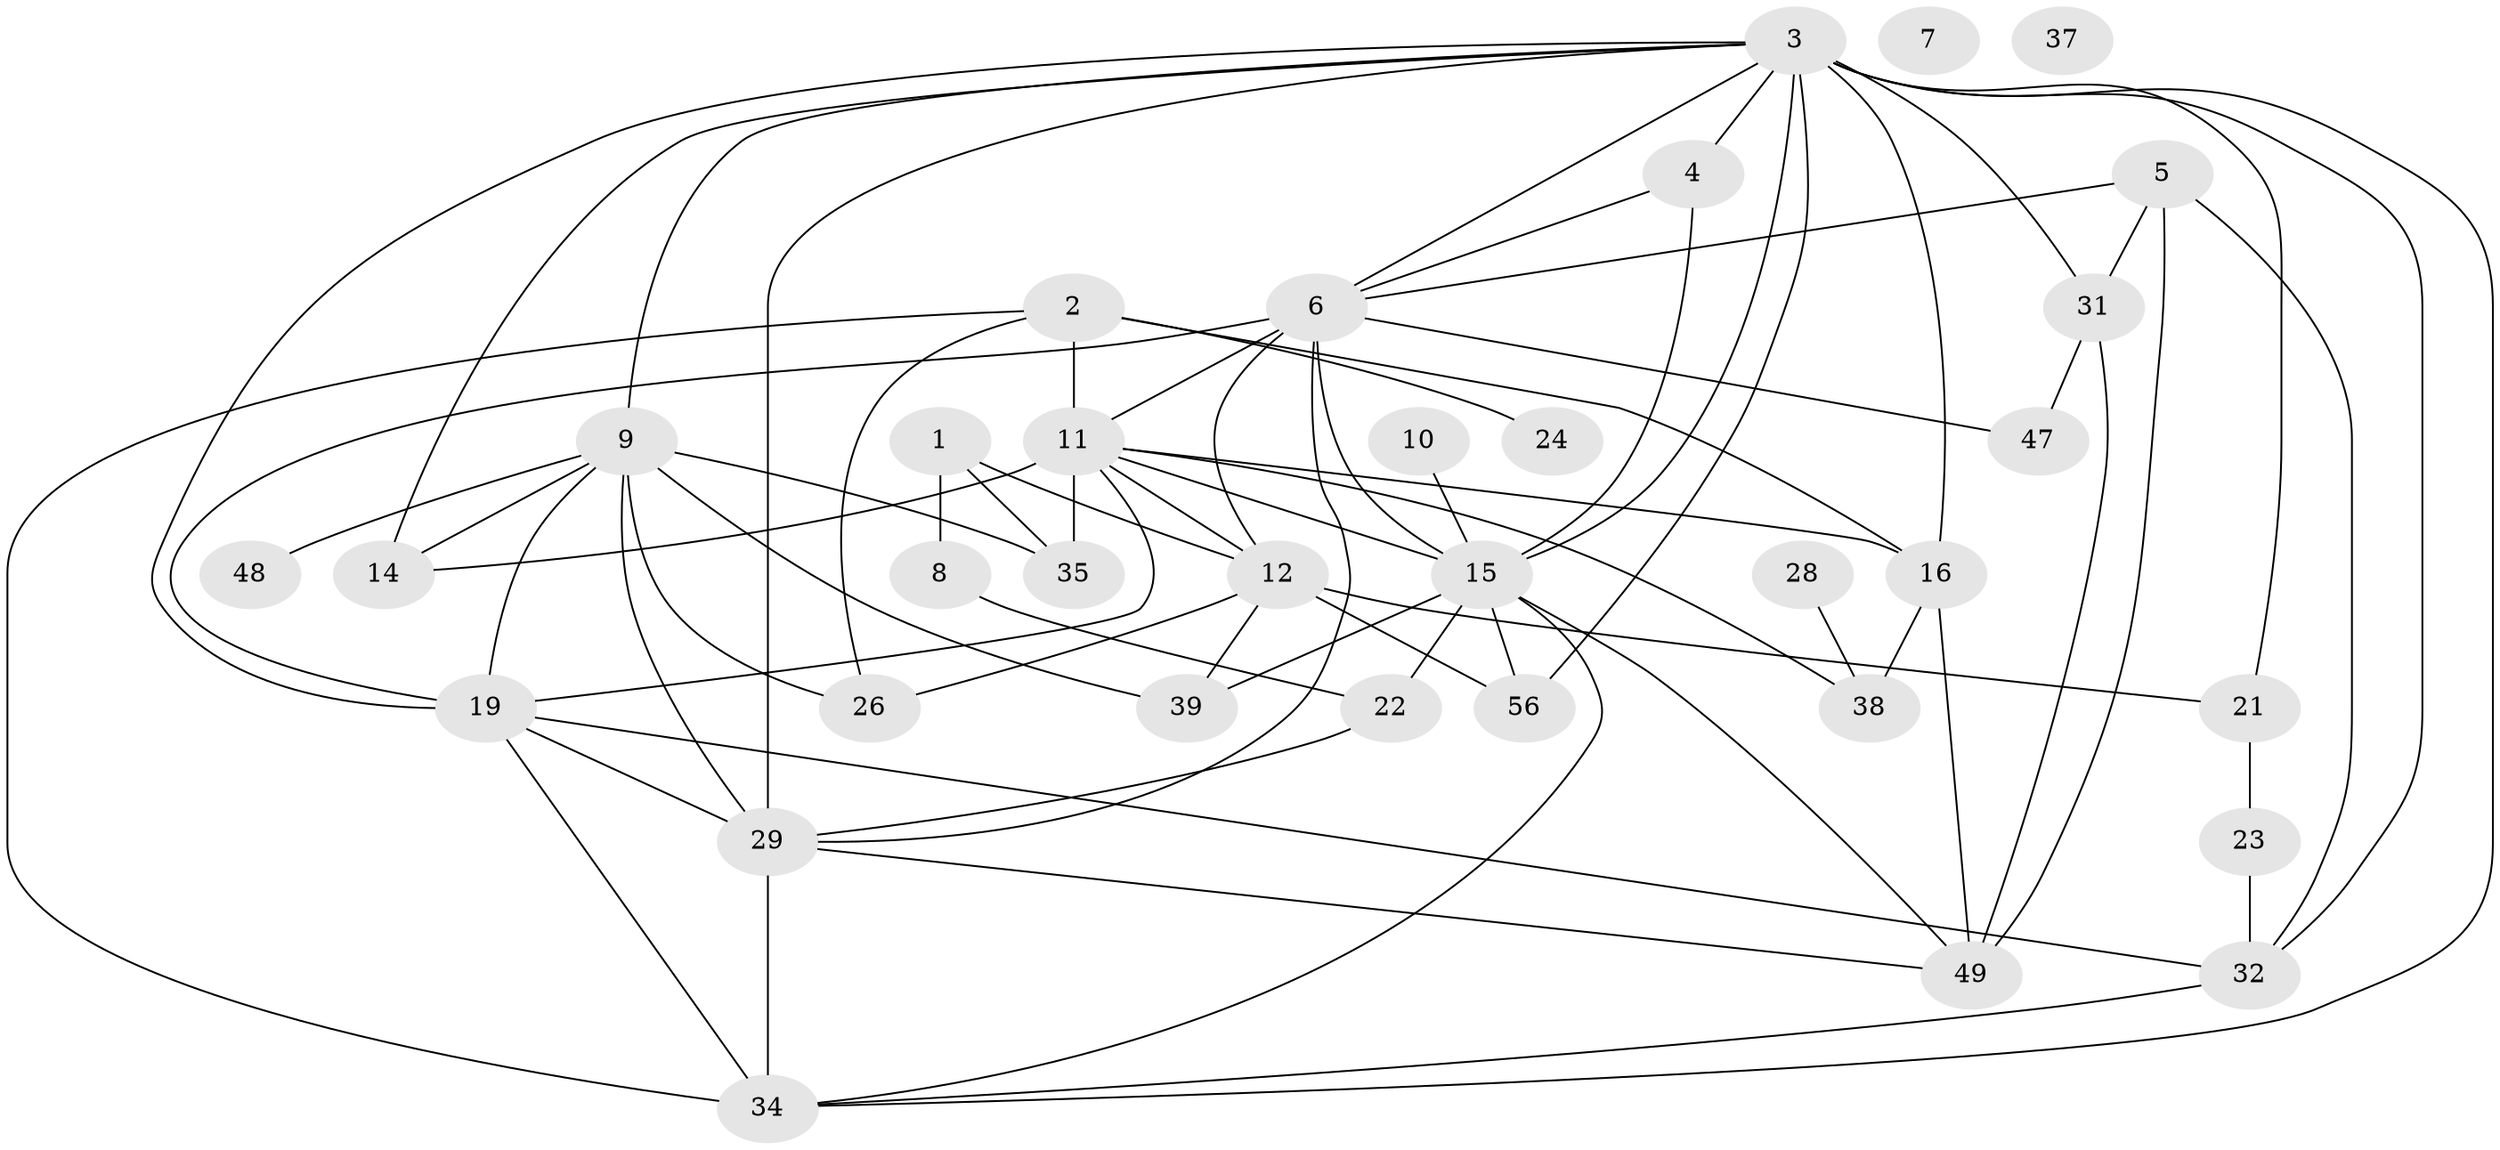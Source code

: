 // original degree distribution, {4: 0.27941176470588236, 3: 0.20588235294117646, 1: 0.10294117647058823, 0: 0.029411764705882353, 2: 0.08823529411764706, 6: 0.08823529411764706, 7: 0.029411764705882353, 8: 0.014705882352941176, 5: 0.14705882352941177, 9: 0.014705882352941176}
// Generated by graph-tools (version 1.1) at 2025/13/03/09/25 04:13:14]
// undirected, 34 vertices, 72 edges
graph export_dot {
graph [start="1"]
  node [color=gray90,style=filled];
  1 [super="+33"];
  2 [super="+41+18"];
  3 [super="+20"];
  4;
  5 [super="+36"];
  6 [super="+30"];
  7;
  8;
  9 [super="+46"];
  10;
  11 [super="+13+27+40+55"];
  12 [super="+63+65"];
  14 [super="+51"];
  15 [super="+60+17+45"];
  16 [super="+43"];
  19 [super="+66+64"];
  21;
  22;
  23;
  24;
  26;
  28;
  29 [super="+53"];
  31;
  32;
  34 [super="+42"];
  35;
  37;
  38 [super="+68"];
  39;
  47;
  48;
  49 [super="+57"];
  56;
  1 -- 8;
  1 -- 35;
  1 -- 12;
  2 -- 34 [weight=3];
  2 -- 26;
  2 -- 24;
  2 -- 16 [weight=2];
  2 -- 11 [weight=2];
  3 -- 32;
  3 -- 34 [weight=2];
  3 -- 4;
  3 -- 6;
  3 -- 9;
  3 -- 14;
  3 -- 15 [weight=3];
  3 -- 16;
  3 -- 19;
  3 -- 21;
  3 -- 56;
  3 -- 29;
  3 -- 31;
  4 -- 6;
  4 -- 15;
  5 -- 32;
  5 -- 6;
  5 -- 49;
  5 -- 31;
  6 -- 29;
  6 -- 12;
  6 -- 47;
  6 -- 19;
  6 -- 15 [weight=2];
  6 -- 11;
  8 -- 22;
  9 -- 26 [weight=2];
  9 -- 35;
  9 -- 19;
  9 -- 48;
  9 -- 39;
  9 -- 14;
  9 -- 29;
  10 -- 15;
  11 -- 38;
  11 -- 12 [weight=3];
  11 -- 19;
  11 -- 35;
  11 -- 14;
  11 -- 16;
  11 -- 15;
  12 -- 56 [weight=2];
  12 -- 21;
  12 -- 39;
  12 -- 26;
  15 -- 22 [weight=3];
  15 -- 34;
  15 -- 39;
  15 -- 49;
  15 -- 56;
  16 -- 38 [weight=2];
  16 -- 49;
  19 -- 29 [weight=2];
  19 -- 32;
  19 -- 34;
  21 -- 23;
  22 -- 29;
  23 -- 32;
  28 -- 38;
  29 -- 49;
  29 -- 34;
  31 -- 47;
  31 -- 49;
  32 -- 34;
}
